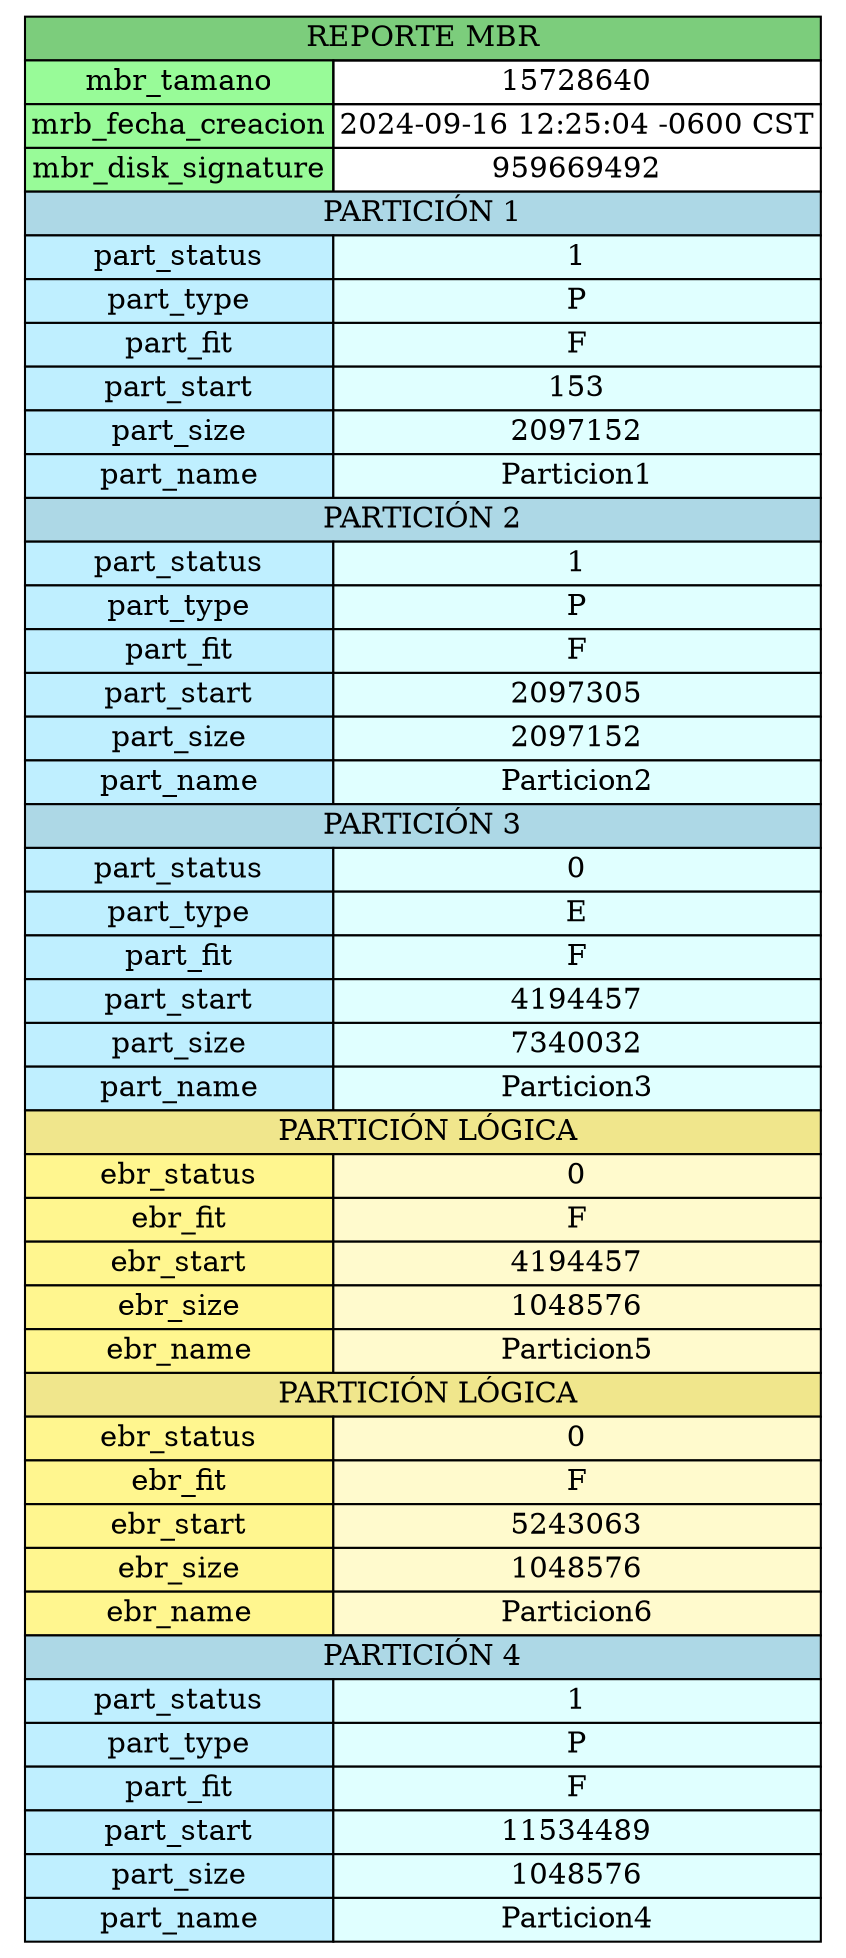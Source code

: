 digraph G {
        node [shape=plaintext]
        tabla [label=<
            <table border="0" cellborder="1" cellspacing="0">
                <tr><td colspan="2" bgcolor="palegreen3"> REPORTE MBR </td></tr>
                <tr><td bgcolor ="palegreen">mbr_tamano</td><td>15728640</td></tr>
                <tr><td bgcolor ="palegreen">mrb_fecha_creacion</td><td>2024-09-16 12:25:04 -0600 CST</td></tr>
                <tr><td bgcolor ="palegreen">mbr_disk_signature</td><td>959669492</td></tr>
            
				<tr><td colspan="2" bgcolor = "lightblue"> PARTICIÓN 1 </td></tr>
				<tr><td bgcolor = "lightblue1">part_status</td><td bgcolor = "lightcyan">1</td></tr>
				<tr><td bgcolor = "lightblue1">part_type</td><td bgcolor = "lightcyan">P</td></tr>
				<tr><td bgcolor = "lightblue1">part_fit</td><td bgcolor = "lightcyan">F</td></tr>
				<tr><td bgcolor = "lightblue1">part_start</td><td bgcolor = "lightcyan">153</td></tr>
				<tr><td bgcolor = "lightblue1">part_size</td><td bgcolor = "lightcyan">2097152</td></tr>
				<tr><td bgcolor = "lightblue1">part_name</td><td bgcolor = "lightcyan">Particion1</td></tr>
			
				<tr><td colspan="2" bgcolor = "lightblue"> PARTICIÓN 2 </td></tr>
				<tr><td bgcolor = "lightblue1">part_status</td><td bgcolor = "lightcyan">1</td></tr>
				<tr><td bgcolor = "lightblue1">part_type</td><td bgcolor = "lightcyan">P</td></tr>
				<tr><td bgcolor = "lightblue1">part_fit</td><td bgcolor = "lightcyan">F</td></tr>
				<tr><td bgcolor = "lightblue1">part_start</td><td bgcolor = "lightcyan">2097305</td></tr>
				<tr><td bgcolor = "lightblue1">part_size</td><td bgcolor = "lightcyan">2097152</td></tr>
				<tr><td bgcolor = "lightblue1">part_name</td><td bgcolor = "lightcyan">Particion2</td></tr>
			
				<tr><td colspan="2" bgcolor = "lightblue"> PARTICIÓN 3 </td></tr>
				<tr><td bgcolor = "lightblue1">part_status</td><td bgcolor = "lightcyan">0</td></tr>
				<tr><td bgcolor = "lightblue1">part_type</td><td bgcolor = "lightcyan">E</td></tr>
				<tr><td bgcolor = "lightblue1">part_fit</td><td bgcolor = "lightcyan">F</td></tr>
				<tr><td bgcolor = "lightblue1">part_start</td><td bgcolor = "lightcyan">4194457</td></tr>
				<tr><td bgcolor = "lightblue1">part_size</td><td bgcolor = "lightcyan">7340032</td></tr>
				<tr><td bgcolor = "lightblue1">part_name</td><td bgcolor = "lightcyan">Particion3</td></tr>
			
					<tr><td colspan="2" bgcolor="khaki"> PARTICIÓN LÓGICA</td></tr>
					<tr><td bgcolor="khaki1">ebr_status</td><td bgcolor="lemonchiffon">0</td></tr>
					<tr><td bgcolor="khaki1">ebr_fit</td><td bgcolor="lemonchiffon">F</td></tr>
					<tr><td bgcolor="khaki1">ebr_start</td><td bgcolor="lemonchiffon">4194457</td></tr>
					<tr><td bgcolor="khaki1">ebr_size</td><td bgcolor="lemonchiffon">1048576</td></tr>
					<tr><td bgcolor="khaki1">ebr_name</td><td bgcolor="lemonchiffon">Particion5</td></tr>
				
					<tr><td colspan="2" bgcolor="khaki"> PARTICIÓN LÓGICA</td></tr>
					<tr><td bgcolor="khaki1">ebr_status</td><td bgcolor="lemonchiffon">0</td></tr>
					<tr><td bgcolor="khaki1">ebr_fit</td><td bgcolor="lemonchiffon">F</td></tr>
					<tr><td bgcolor="khaki1">ebr_start</td><td bgcolor="lemonchiffon">5243063</td></tr>
					<tr><td bgcolor="khaki1">ebr_size</td><td bgcolor="lemonchiffon">1048576</td></tr>
					<tr><td bgcolor="khaki1">ebr_name</td><td bgcolor="lemonchiffon">Particion6</td></tr>
				
				<tr><td colspan="2" bgcolor = "lightblue"> PARTICIÓN 4 </td></tr>
				<tr><td bgcolor = "lightblue1">part_status</td><td bgcolor = "lightcyan">1</td></tr>
				<tr><td bgcolor = "lightblue1">part_type</td><td bgcolor = "lightcyan">P</td></tr>
				<tr><td bgcolor = "lightblue1">part_fit</td><td bgcolor = "lightcyan">F</td></tr>
				<tr><td bgcolor = "lightblue1">part_start</td><td bgcolor = "lightcyan">11534489</td></tr>
				<tr><td bgcolor = "lightblue1">part_size</td><td bgcolor = "lightcyan">1048576</td></tr>
				<tr><td bgcolor = "lightblue1">part_name</td><td bgcolor = "lightcyan">Particion4</td></tr>
			</table>>] }